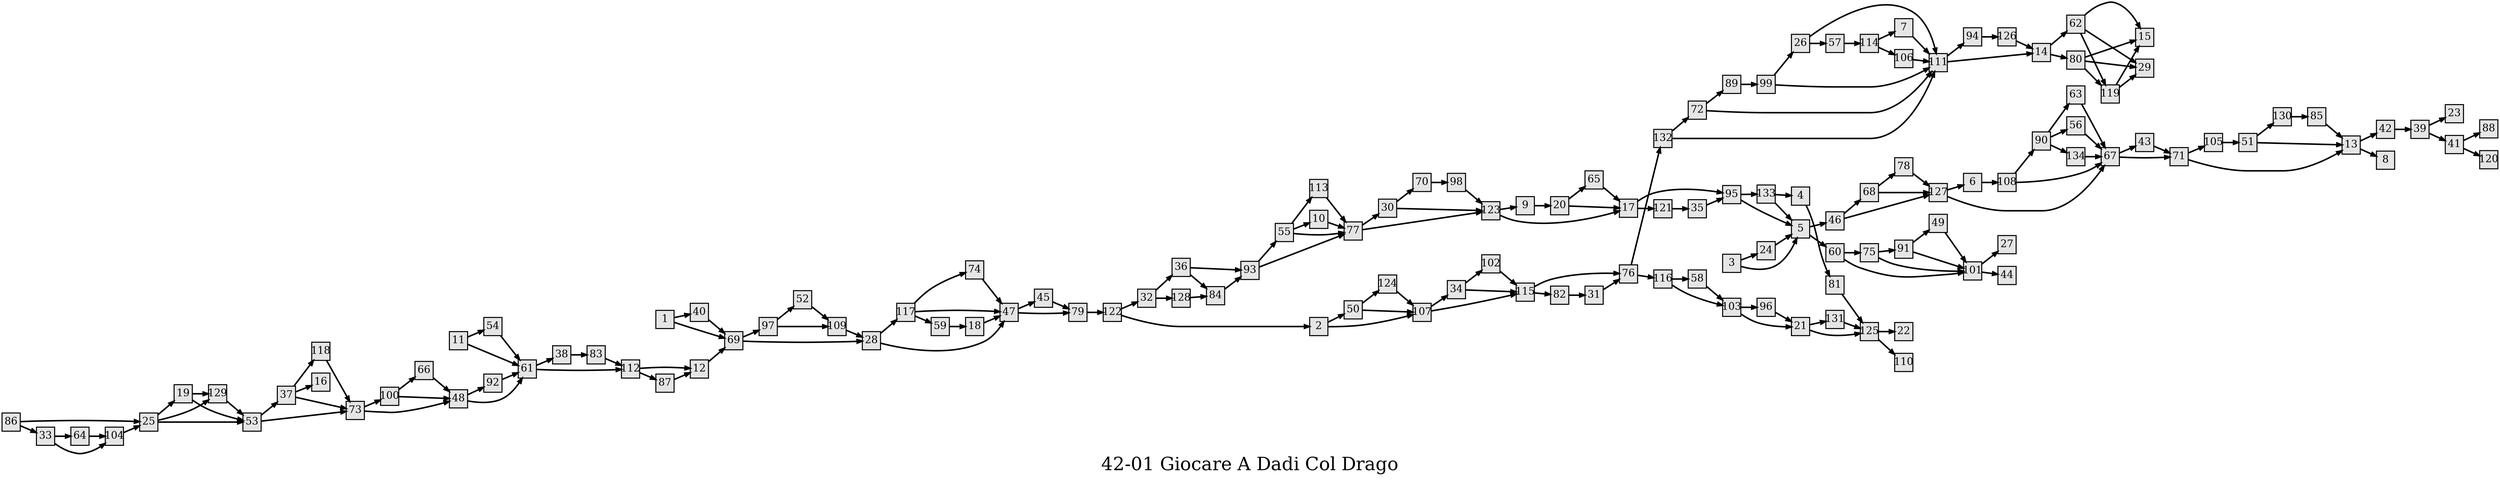 digraph g{
  graph [ label="42-01 Giocare A Dadi Col Drago" rankdir=LR, ordering=out, fontsize=36, nodesep="0.35", ranksep="0.45"];
  node  [shape=rect, penwidth=2, fontsize=20, style=filled, fillcolor=grey90, margin="0,0", labelfloat=true, regular=true, fixedsize=true];
  edge  [labelfloat=true, penwidth=3, fontsize=12];
  
  1 -> 40;
  1 -> 69;
  2 -> 50;
  2 -> 107;
  3 -> 24;
  3 -> 5;
  4 -> 81;
  5 -> 46;
  5 -> 60;
  6 -> 108;
  7 -> 111;
  9 -> 20;
  10 -> 77;
  11 -> 54;
  11 -> 61;
  12 -> 69;
  13 -> 42;
  13 -> 8;
  14 -> 62;
  14 -> 80;
  17 -> 95;
  17 -> 121;
  18 -> 47;
  19 -> 129;
  19 -> 53;
  20 -> 65;
  20 -> 17;
  21 -> 131;
  21 -> 125;
  24 -> 5;
  25 -> 19;
  25 -> 129;
  25 -> 53;
  26 -> 111;
  26 -> 57;
  28 -> 117;
  28 -> 47;
  30 -> 70;
  30 -> 123;
  31 -> 76;
  32 -> 36;
  32 -> 128;
  33 -> 64;
  33 -> 104;
  34 -> 102;
  34 -> 115;
  35 -> 95;
  36 -> 93;
  36 -> 84;
  37 -> 118;
  37 -> 73;
  37 -> 16;
  38 -> 83;
  39 -> 23;
  39 -> 41;
  40 -> 69;
  41 -> 88;
  41 -> 120;
  42 -> 39;
  43 -> 71;
  45 -> 79;
  46 -> 68;
  46 -> 127;
  47 -> 45;
  47 -> 79;
  48 -> 92;
  48 -> 61;
  49 -> 101;
  50 -> 124;
  50 -> 107;
  51 -> 130;
  51 -> 13;
  52 -> 109;
  53 -> 37;
  53 -> 73;
  54 -> 61;
  55 -> 113;
  55 -> 10;
  55 -> 77;
  56 -> 67;
  57 -> 114;
  58 -> 103;
  59 -> 18;
  60 -> 75;
  60 -> 101;
  61 -> 38;
  61 -> 112;
  62 -> 15;
  62 -> 29;
  62 -> 119;
  63 -> 67;
  64 -> 104;
  65 -> 17;
  66 -> 48;
  67 -> 43;
  67 -> 71;
  68 -> 78;
  68 -> 127;
  69 -> 97;
  69 -> 28;
  70 -> 98;
  71 -> 105;
  71 -> 13;
  72 -> 89;
  72 -> 111;
  73 -> 100;
  73 -> 48;
  74 -> 47;
  75 -> 91;
  75 -> 101;
  76 -> 132;
  76 -> 116;
  77 -> 30;
  77 -> 123;
  78 -> 127;
  79 -> 122;
  80 -> 15;
  80 -> 29;
  80 -> 119;
  81 -> 125;
  82 -> 31;
  83 -> 112;
  84 -> 93;
  85 -> 13;
  86 -> 25;
  86 -> 33;
  87 -> 12;
  89 -> 99;
  90 -> 63;
  90 -> 56;
  90 -> 134;
  91 -> 49;
  91 -> 101;
  92 -> 61;
  93 -> 55;
  93 -> 77;
  94 -> 126;
  95 -> 133;
  95 -> 5;
  96 -> 21;
  97 -> 52;
  97 -> 109;
  98 -> 123;
  99 -> 26;
  99 -> 111;
  100 -> 66;
  100 -> 48;
  101 -> 27;
  101 -> 44;
  102 -> 115;
  103 -> 96;
  103 -> 21;
  104 -> 25;
  105 -> 51;
  106 -> 111;
  107 -> 34;
  107 -> 115;
  108 -> 90;
  108 -> 67;
  109 -> 28;
  111 -> 94;
  111 -> 14;
  112 -> 12;
  112 -> 87;
  113 -> 77;
  114 -> 7;
  114 -> 106;
  115 -> 76;
  115 -> 82;
  116 -> 58;
  116 -> 103;
  117 -> 74;
  117 -> 47;
  117 -> 59;
  118 -> 73;
  119 -> 15;
  119 -> 29;
  121 -> 35;
  122 -> 32;
  122 -> 2;
  123 -> 9;
  123 -> 17;
  124 -> 107;
  125 -> 22;
  125 -> 110;
  126 -> 14;
  127 -> 6;
  127 -> 67;
  128 -> 84;
  129;
  129 -> 53;
  130 -> 85;
  131 -> 125;
  132 -> 72;
  132 -> 111;
  133 -> 4;
  133 -> 5;
  134 -> 67;
}

